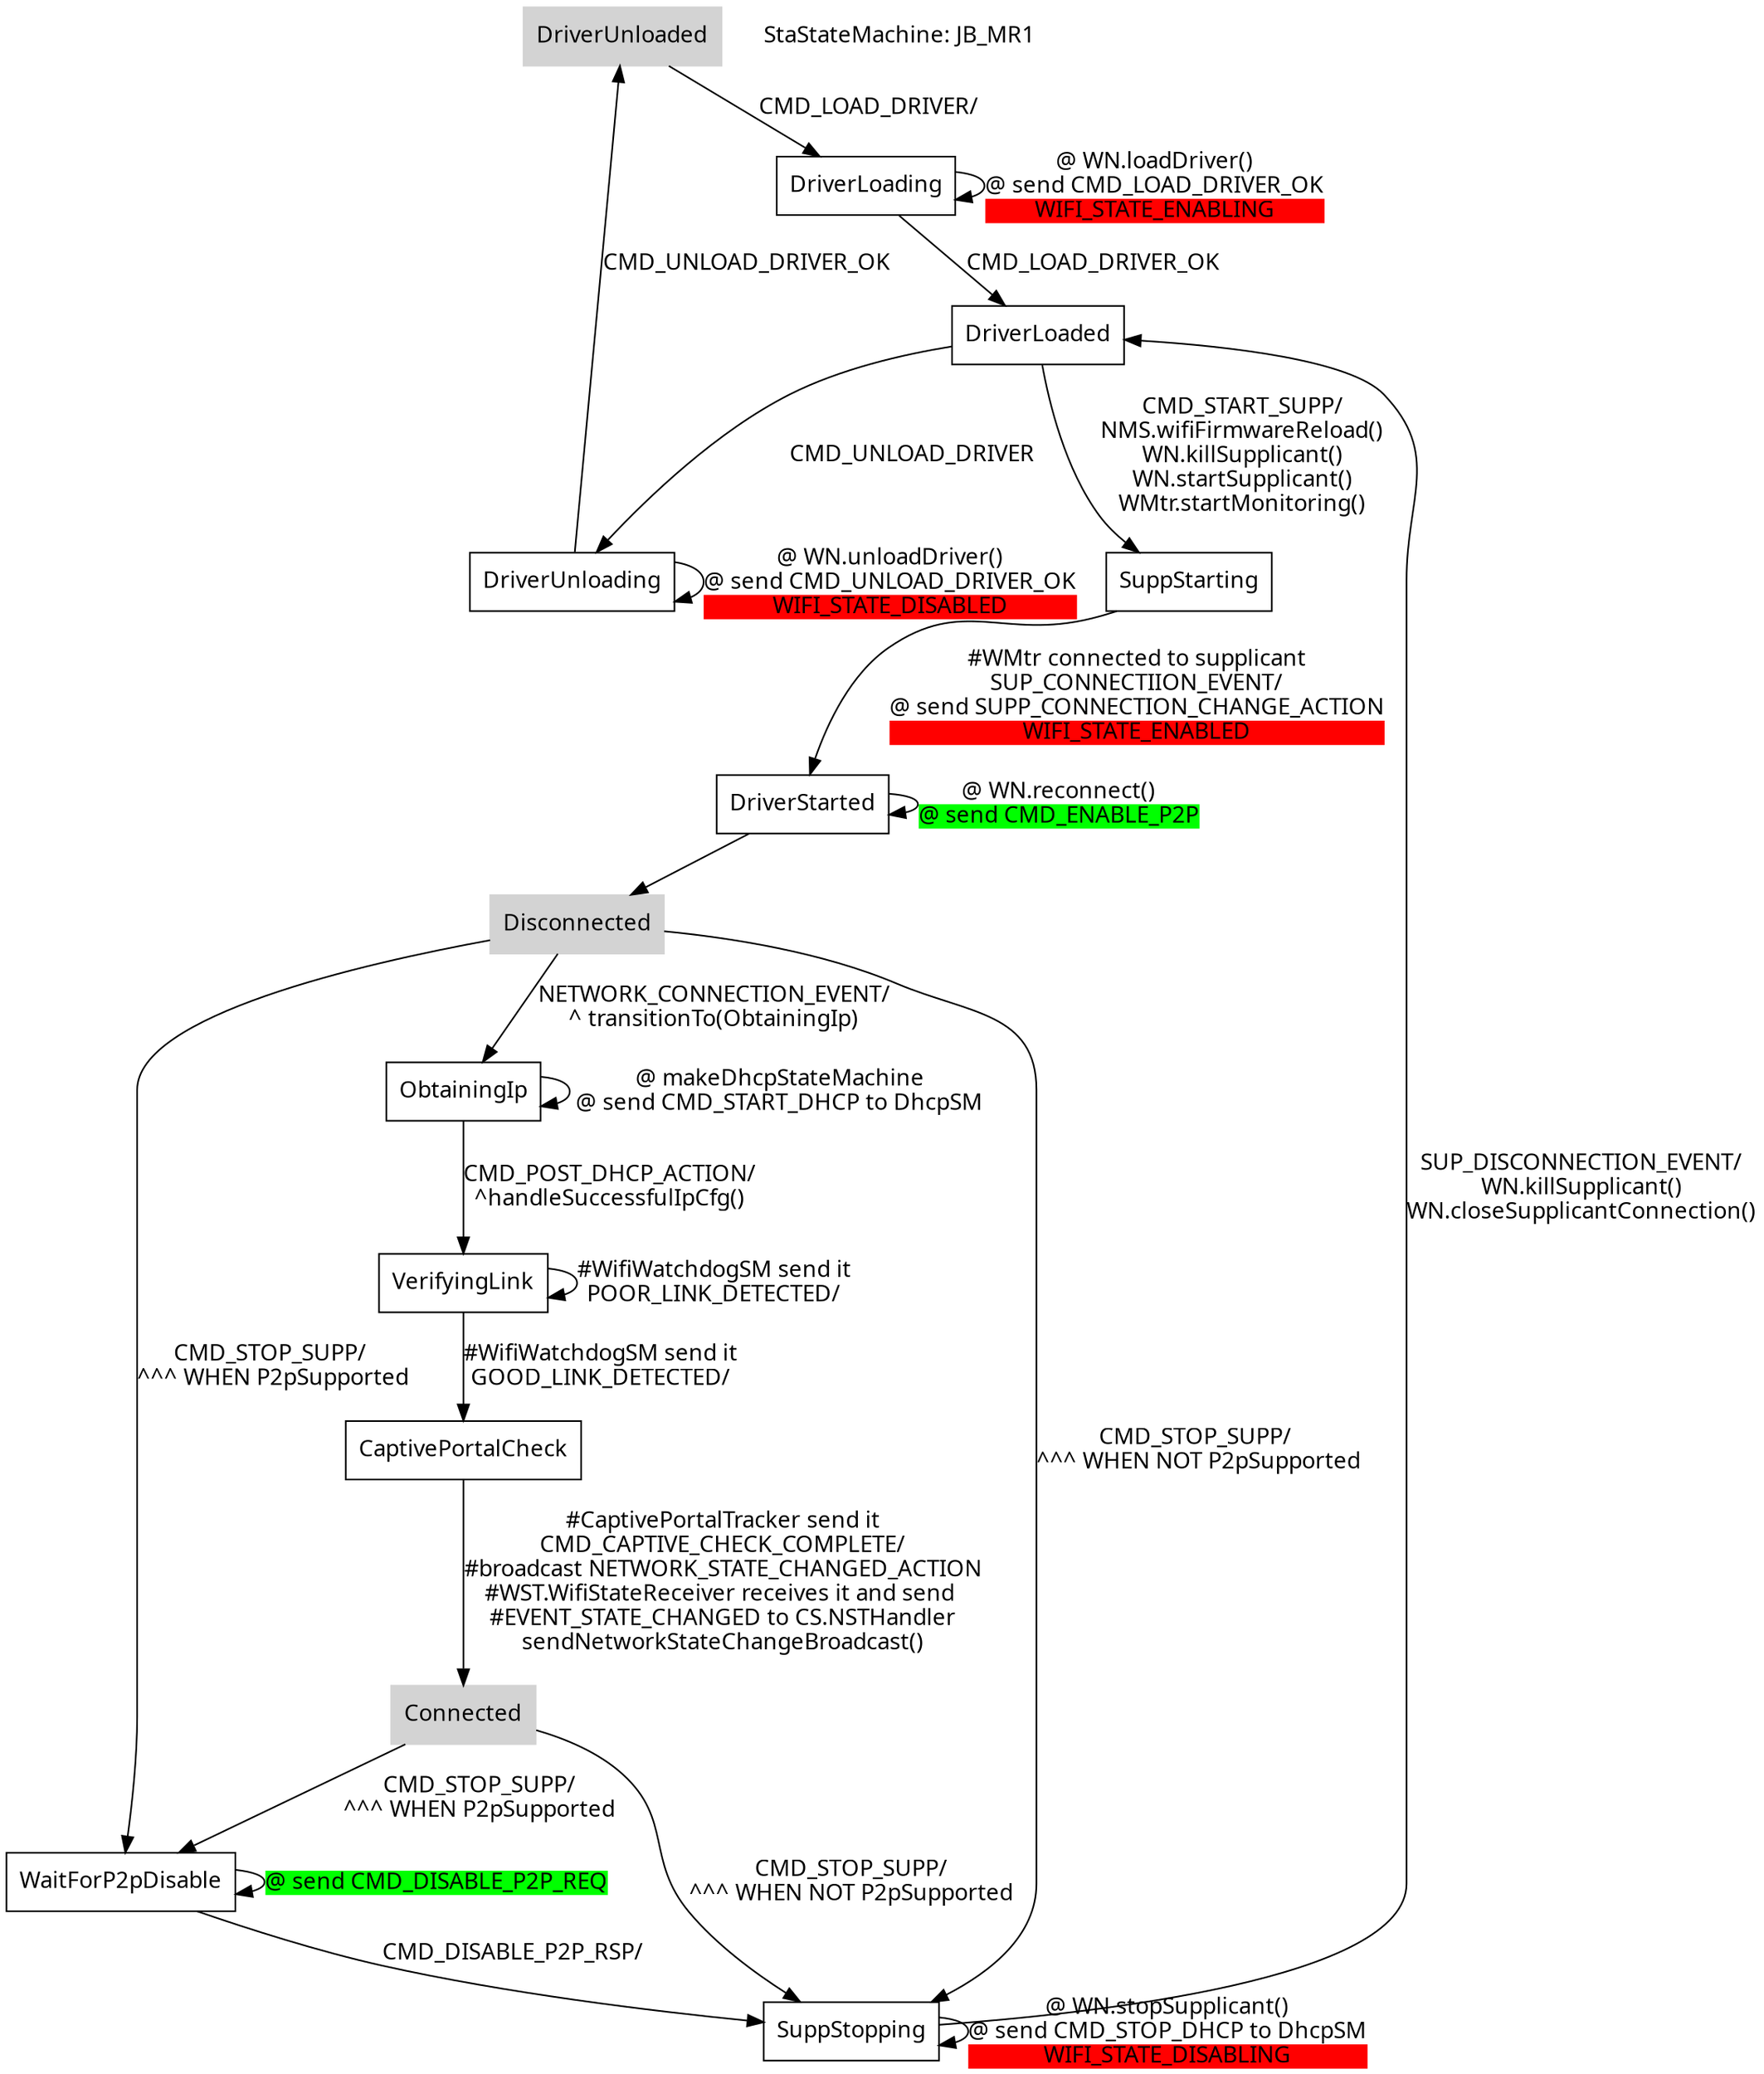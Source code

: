 
digraph automata_0 {
	size = "20, 20";
	fontname = "Microsoft YaHei";
	node [shape = record, fontname = "Microsoft YaHei"];
	edge [fontname = "Microsoft YaHei"];
	DriverUnloaded [ style = filled, color=lightgrey ];
	DriverUnloaded   -> DriverLoading [ label = "CMD_LOAD_DRIVER/" ];
	DriverLoading -> DriverLoading [ label = 
		<<table cellpadding="0" cellborder="0" cellspacing="0" border="0">
			<tr>	<td>@ WN.loadDriver()</td> </tr>
			<tr>	<td>@ send CMD_LOAD_DRIVER_OK</td> </tr>
			<tr>	<td bgcolor="red">WIFI_STATE_ENABLING</td> </tr>
		</table>>];
		
	DriverLoading  -> DriverLoaded [ label = "CMD_LOAD_DRIVER_OK " ];
	DriverLoaded  -> SuppStarting [ label = 
		<<table cellpadding="0" cellborder="0" cellspacing="0" border="0">
			<tr>	<td>CMD_START_SUPP/</td> </tr>
			<tr>	<td>NMS.wifiFirmwareReload()</td> </tr>
			<tr>	<td>WN.killSupplicant()</td> </tr>
			<tr>	<td>WN.startSupplicant()</td> </tr>
			<tr>	<td>WMtr.startMonitoring()</td> </tr>
		</table>>];
		
	SuppStarting  -> DriverStarted [ label = 
		<<table cellpadding="0" cellborder="0" cellspacing="0" border="0">
			<tr>	<td>#WMtr connected to supplicant</td> </tr>
			<tr>	<td>SUP_CONNECTIION_EVENT/</td> </tr>
			<tr>	<td>@ send SUPP_CONNECTION_CHANGE_ACTION</td> </tr>
			<tr>	<td bgcolor="red">WIFI_STATE_ENABLED</td> </tr>
		</table>>];
		
	DriverStarted -> DriverStarted [ label = 
		<<table cellpadding="0" cellborder="0" cellspacing="0" border="0">
			<tr>	<td>@ WN.reconnect()</td> </tr>
			<tr>	<td bgcolor="green">@ send CMD_ENABLE_P2P</td> </tr>
		</table>>];

	Disconnected [ style = filled, color=lightgrey ];
	DriverStarted -> Disconnected;
	//Disconnected -> Disconnected[ label = "SUP_STATE_CHANGE_EVENT |\n SCAN_RESULTS_EVENT |\n CMD_START_SCAN" ];
	Disconnected -> ObtainingIp[ label = "NETWORK_CONNECTION_EVENT/\n ^ transitionTo(ObtainingIp) " ];

	Disconnected -> SuppStopping[ label = "CMD_STOP_SUPP/ \n^^^ WHEN NOT P2pSupported" ];
	Disconnected -> WaitForP2pDisable[ label = "CMD_STOP_SUPP/ \n^^^ WHEN P2pSupported" ];
	WaitForP2pDisable -> WaitForP2pDisable[ label = 
		<<table cellpadding="0" cellborder="0" cellspacing="0" border="0">
			<tr>	<td bgcolor="green">@ send CMD_DISABLE_P2P_REQ</td> </tr>
		</table>> ];

	ObtainingIp -> ObtainingIp[ label = "@ makeDhcpStateMachine\n @ send CMD_START_DHCP to DhcpSM " ];

	Connected [ style = filled, color=lightgrey ];

	ObtainingIp -> VerifyingLink[ label = "CMD_POST_DHCP_ACTION/\n ^handleSuccessfulIpCfg() " ];
	VerifyingLink -> VerifyingLink[ label = "#WifiWatchdogSM send it\nPOOR_LINK_DETECTED/" ];
	VerifyingLink -> CaptivePortalCheck[ label = "#WifiWatchdogSM send it\nGOOD_LINK_DETECTED/" ];

	CaptivePortalCheck -> Connected[ label = 
		<<table cellpadding="0" cellborder="0" cellspacing="0" border="0">
			<tr>	<td>#CaptivePortalTracker send it</td> </tr>
			<tr>	<td>CMD_CAPTIVE_CHECK_COMPLETE/</td> </tr>
			<tr>	<td>#broadcast NETWORK_STATE_CHANGED_ACTION</td> </tr>
			<tr>	<td>#WST.WifiStateReceiver receives it and send </td> </tr>
			<tr>	<td>#EVENT_STATE_CHANGED to CS.NSTHandler</td> </tr>
			<tr>	<td>sendNetworkStateChangeBroadcast()</td> </tr>
	</table>>];

	Connected -> SuppStopping[ label = "CMD_STOP_SUPP/\n^^^ WHEN NOT P2pSupported" ];
	Connected -> WaitForP2pDisable[ label = "CMD_STOP_SUPP/\n^^^ WHEN P2pSupported" ];
	WaitForP2pDisable -> SuppStopping[ label = "CMD_DISABLE_P2P_RSP/" ];
	SuppStopping-> SuppStopping[ label = 
		<<table cellpadding="0" cellborder="0" cellspacing="0" border="0">
			<tr>	<td>@ WN.stopSupplicant()</td> </tr>
			<tr>	<td>@ send CMD_STOP_DHCP to DhcpSM</td> </tr>
			<tr>	<td bgcolor="red">WIFI_STATE_DISABLING</td> </tr>
		</table>>];

	SuppStopping-> DriverLoaded[ label = 
		<<table cellpadding="0" cellborder="0" cellspacing="0" border="0">
			<tr>	<td>SUP_DISCONNECTION_EVENT/</td> </tr>
			<tr>	<td>WN.killSupplicant()</td> </tr>
			<tr>	<td>WN.closeSupplicantConnection()</td> </tr>
		</table>> ];
	DriverLoaded -> DriverUnloading[ label = "CMD_UNLOAD_DRIVER " ];
	
	DriverUnloading -> DriverUnloading[ label = 
		<<table cellpadding="0" cellborder="0" cellspacing="0" border="0">
			<tr>	<td>@ WN.unloadDriver()</td> </tr>
			<tr>	<td>@ send CMD_UNLOAD_DRIVER_OK</td> </tr>
			<tr>	<td bgcolor="red">WIFI_STATE_DISABLED</td> </tr>
		</table>>];
		
	DriverUnloaded [ style = filled, color=lightgrey ];
	DriverUnloading -> DriverUnloaded[ label = "CMD_UNLOAD_DRIVER_OK "];
	"StaStateMachine: JB_MR1" [ shape = plaintext ];
}

